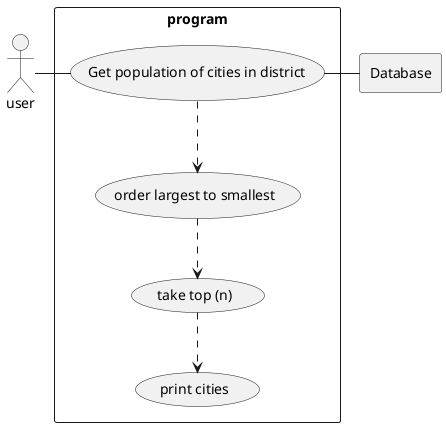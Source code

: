 @startuml

actor user as "user"

rectangle Database

rectangle "program" {
    usecase UC4 as "Get population of cities in district"
    usecase UCa as "order largest to smallest"
    usecase UCb as "take top (n)"
    usecase UCc as "print cities"

    user - UC4
    UC4 ..> UCa
    UCa ..> UCb
    UCb ..> UCc
    UC4 - Database
}

@enduml
